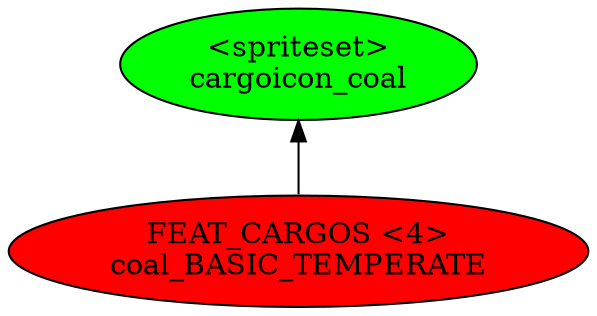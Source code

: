 digraph {
rankdir="BT"
cargoicon_coal [fillcolor=green style="filled" label="<spriteset>\ncargoicon_coal"]
coal_BASIC_TEMPERATE [fillcolor=red style="filled" label="FEAT_CARGOS <4>\ncoal_BASIC_TEMPERATE"]
coal_BASIC_TEMPERATE->cargoicon_coal
}
